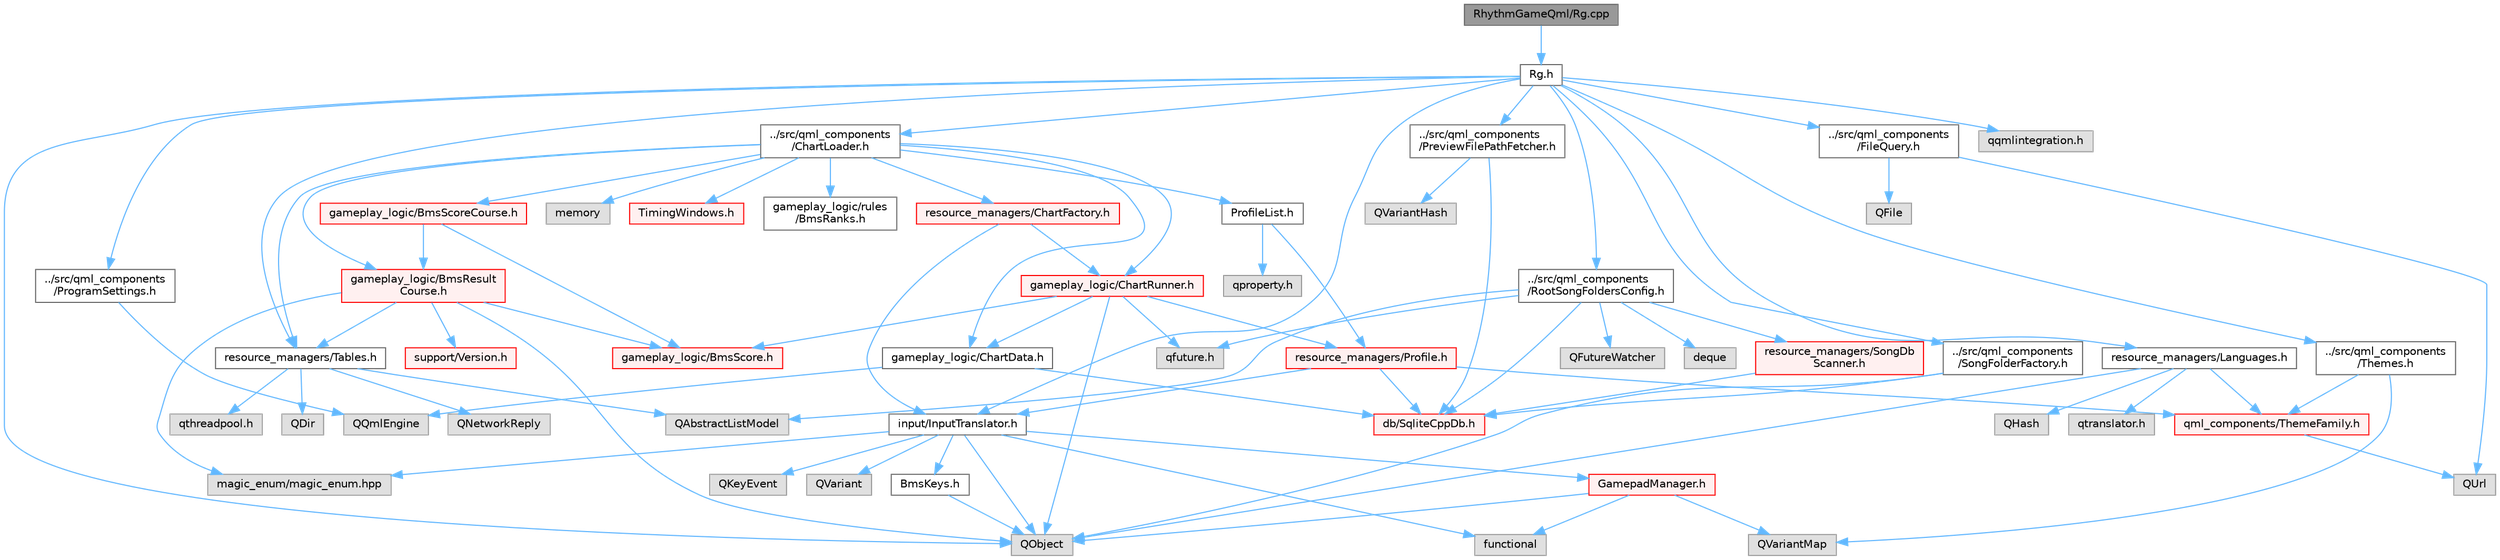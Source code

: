 digraph "RhythmGameQml/Rg.cpp"
{
 // LATEX_PDF_SIZE
  bgcolor="transparent";
  edge [fontname=Helvetica,fontsize=10,labelfontname=Helvetica,labelfontsize=10];
  node [fontname=Helvetica,fontsize=10,shape=box,height=0.2,width=0.4];
  Node1 [id="Node000001",label="RhythmGameQml/Rg.cpp",height=0.2,width=0.4,color="gray40", fillcolor="grey60", style="filled", fontcolor="black",tooltip=" "];
  Node1 -> Node2 [id="edge1_Node000001_Node000002",color="steelblue1",style="solid",tooltip=" "];
  Node2 [id="Node000002",label="Rg.h",height=0.2,width=0.4,color="grey40", fillcolor="white", style="filled",URL="$Rg_8h.html",tooltip=" "];
  Node2 -> Node3 [id="edge2_Node000002_Node000003",color="steelblue1",style="solid",tooltip=" "];
  Node3 [id="Node000003",label="../src/qml_components\l/ChartLoader.h",height=0.2,width=0.4,color="grey40", fillcolor="white", style="filled",URL="$ChartLoader_8h.html",tooltip=" "];
  Node3 -> Node4 [id="edge3_Node000003_Node000004",color="steelblue1",style="solid",tooltip=" "];
  Node4 [id="Node000004",label="ProfileList.h",height=0.2,width=0.4,color="grey40", fillcolor="white", style="filled",URL="$ProfileList_8h.html",tooltip=" "];
  Node4 -> Node5 [id="edge4_Node000004_Node000005",color="steelblue1",style="solid",tooltip=" "];
  Node5 [id="Node000005",label="resource_managers/Profile.h",height=0.2,width=0.4,color="red", fillcolor="#FFF0F0", style="filled",URL="$Profile_8h.html",tooltip=" "];
  Node5 -> Node14 [id="edge5_Node000005_Node000014",color="steelblue1",style="solid",tooltip=" "];
  Node14 [id="Node000014",label="db/SqliteCppDb.h",height=0.2,width=0.4,color="red", fillcolor="#FFF0F0", style="filled",URL="$SqliteCppDb_8h.html",tooltip=" "];
  Node5 -> Node25 [id="edge6_Node000005_Node000025",color="steelblue1",style="solid",tooltip=" "];
  Node25 [id="Node000025",label="input/InputTranslator.h",height=0.2,width=0.4,color="grey40", fillcolor="white", style="filled",URL="$InputTranslator_8h.html",tooltip=" "];
  Node25 -> Node26 [id="edge7_Node000025_Node000026",color="steelblue1",style="solid",tooltip=" "];
  Node26 [id="Node000026",label="BmsKeys.h",height=0.2,width=0.4,color="grey40", fillcolor="white", style="filled",URL="$BmsKeys_8h.html",tooltip=" "];
  Node26 -> Node10 [id="edge8_Node000026_Node000010",color="steelblue1",style="solid",tooltip=" "];
  Node10 [id="Node000010",label="QObject",height=0.2,width=0.4,color="grey60", fillcolor="#E0E0E0", style="filled",tooltip=" "];
  Node25 -> Node27 [id="edge9_Node000025_Node000027",color="steelblue1",style="solid",tooltip=" "];
  Node27 [id="Node000027",label="GamepadManager.h",height=0.2,width=0.4,color="red", fillcolor="#FFF0F0", style="filled",URL="$GamepadManager_8h.html",tooltip=" "];
  Node27 -> Node10 [id="edge10_Node000027_Node000010",color="steelblue1",style="solid",tooltip=" "];
  Node27 -> Node30 [id="edge11_Node000027_Node000030",color="steelblue1",style="solid",tooltip=" "];
  Node30 [id="Node000030",label="QVariantMap",height=0.2,width=0.4,color="grey60", fillcolor="#E0E0E0", style="filled",tooltip=" "];
  Node27 -> Node31 [id="edge12_Node000027_Node000031",color="steelblue1",style="solid",tooltip=" "];
  Node31 [id="Node000031",label="functional",height=0.2,width=0.4,color="grey60", fillcolor="#E0E0E0", style="filled",tooltip=" "];
  Node25 -> Node32 [id="edge13_Node000025_Node000032",color="steelblue1",style="solid",tooltip=" "];
  Node32 [id="Node000032",label="QKeyEvent",height=0.2,width=0.4,color="grey60", fillcolor="#E0E0E0", style="filled",tooltip=" "];
  Node25 -> Node10 [id="edge14_Node000025_Node000010",color="steelblue1",style="solid",tooltip=" "];
  Node25 -> Node33 [id="edge15_Node000025_Node000033",color="steelblue1",style="solid",tooltip=" "];
  Node33 [id="Node000033",label="QVariant",height=0.2,width=0.4,color="grey60", fillcolor="#E0E0E0", style="filled",tooltip=" "];
  Node25 -> Node34 [id="edge16_Node000025_Node000034",color="steelblue1",style="solid",tooltip=" "];
  Node34 [id="Node000034",label="magic_enum/magic_enum.hpp",height=0.2,width=0.4,color="grey60", fillcolor="#E0E0E0", style="filled",tooltip=" "];
  Node25 -> Node31 [id="edge17_Node000025_Node000031",color="steelblue1",style="solid",tooltip=" "];
  Node5 -> Node7 [id="edge18_Node000005_Node000007",color="steelblue1",style="solid",tooltip=" "];
  Node7 [id="Node000007",label="qml_components/ThemeFamily.h",height=0.2,width=0.4,color="red", fillcolor="#FFF0F0", style="filled",URL="$ThemeFamily_8h.html",tooltip=" "];
  Node7 -> Node9 [id="edge19_Node000007_Node000009",color="steelblue1",style="solid",tooltip=" "];
  Node9 [id="Node000009",label="QUrl",height=0.2,width=0.4,color="grey60", fillcolor="#E0E0E0", style="filled",tooltip=" "];
  Node4 -> Node54 [id="edge20_Node000004_Node000054",color="steelblue1",style="solid",tooltip=" "];
  Node54 [id="Node000054",label="qproperty.h",height=0.2,width=0.4,color="grey60", fillcolor="#E0E0E0", style="filled",tooltip=" "];
  Node3 -> Node55 [id="edge21_Node000003_Node000055",color="steelblue1",style="solid",tooltip=" "];
  Node55 [id="Node000055",label="gameplay_logic/BmsResult\lCourse.h",height=0.2,width=0.4,color="red", fillcolor="#FFF0F0", style="filled",URL="$BmsResultCourse_8h.html",tooltip=" "];
  Node55 -> Node37 [id="edge22_Node000055_Node000037",color="steelblue1",style="solid",tooltip=" "];
  Node37 [id="Node000037",label="gameplay_logic/BmsScore.h",height=0.2,width=0.4,color="red", fillcolor="#FFF0F0", style="filled",URL="$BmsScore_8h.html",tooltip=" "];
  Node55 -> Node49 [id="edge23_Node000055_Node000049",color="steelblue1",style="solid",tooltip=" "];
  Node49 [id="Node000049",label="resource_managers/Tables.h",height=0.2,width=0.4,color="grey40", fillcolor="white", style="filled",URL="$Tables_8h.html",tooltip=" "];
  Node49 -> Node50 [id="edge24_Node000049_Node000050",color="steelblue1",style="solid",tooltip=" "];
  Node50 [id="Node000050",label="QAbstractListModel",height=0.2,width=0.4,color="grey60", fillcolor="#E0E0E0", style="filled",tooltip=" "];
  Node49 -> Node51 [id="edge25_Node000049_Node000051",color="steelblue1",style="solid",tooltip=" "];
  Node51 [id="Node000051",label="QDir",height=0.2,width=0.4,color="grey60", fillcolor="#E0E0E0", style="filled",tooltip=" "];
  Node49 -> Node52 [id="edge26_Node000049_Node000052",color="steelblue1",style="solid",tooltip=" "];
  Node52 [id="Node000052",label="QNetworkReply",height=0.2,width=0.4,color="grey60", fillcolor="#E0E0E0", style="filled",tooltip=" "];
  Node49 -> Node53 [id="edge27_Node000049_Node000053",color="steelblue1",style="solid",tooltip=" "];
  Node53 [id="Node000053",label="qthreadpool.h",height=0.2,width=0.4,color="grey60", fillcolor="#E0E0E0", style="filled",tooltip=" "];
  Node55 -> Node42 [id="edge28_Node000055_Node000042",color="steelblue1",style="solid",tooltip=" "];
  Node42 [id="Node000042",label="support/Version.h",height=0.2,width=0.4,color="red", fillcolor="#FFF0F0", style="filled",URL="$Version_8h.html",tooltip=" "];
  Node55 -> Node10 [id="edge29_Node000055_Node000010",color="steelblue1",style="solid",tooltip=" "];
  Node55 -> Node34 [id="edge30_Node000055_Node000034",color="steelblue1",style="solid",tooltip=" "];
  Node3 -> Node56 [id="edge31_Node000003_Node000056",color="steelblue1",style="solid",tooltip=" "];
  Node56 [id="Node000056",label="gameplay_logic/BmsScoreCourse.h",height=0.2,width=0.4,color="red", fillcolor="#FFF0F0", style="filled",URL="$BmsScoreCourse_8h.html",tooltip=" "];
  Node56 -> Node55 [id="edge32_Node000056_Node000055",color="steelblue1",style="solid",tooltip=" "];
  Node56 -> Node37 [id="edge33_Node000056_Node000037",color="steelblue1",style="solid",tooltip=" "];
  Node3 -> Node57 [id="edge34_Node000003_Node000057",color="steelblue1",style="solid",tooltip=" "];
  Node57 [id="Node000057",label="memory",height=0.2,width=0.4,color="grey60", fillcolor="#E0E0E0", style="filled",tooltip=" "];
  Node3 -> Node58 [id="edge35_Node000003_Node000058",color="steelblue1",style="solid",tooltip=" "];
  Node58 [id="Node000058",label="gameplay_logic/ChartData.h",height=0.2,width=0.4,color="grey40", fillcolor="white", style="filled",URL="$ChartData_8h.html",tooltip=" "];
  Node58 -> Node59 [id="edge36_Node000058_Node000059",color="steelblue1",style="solid",tooltip=" "];
  Node59 [id="Node000059",label="QQmlEngine",height=0.2,width=0.4,color="grey60", fillcolor="#E0E0E0", style="filled",tooltip=" "];
  Node58 -> Node14 [id="edge37_Node000058_Node000014",color="steelblue1",style="solid",tooltip=" "];
  Node3 -> Node60 [id="edge38_Node000003_Node000060",color="steelblue1",style="solid",tooltip=" "];
  Node60 [id="Node000060",label="gameplay_logic/ChartRunner.h",height=0.2,width=0.4,color="red", fillcolor="#FFF0F0", style="filled",URL="$ChartRunner_8h.html",tooltip=" "];
  Node60 -> Node10 [id="edge39_Node000060_Node000010",color="steelblue1",style="solid",tooltip=" "];
  Node60 -> Node58 [id="edge40_Node000060_Node000058",color="steelblue1",style="solid",tooltip=" "];
  Node60 -> Node37 [id="edge41_Node000060_Node000037",color="steelblue1",style="solid",tooltip=" "];
  Node60 -> Node5 [id="edge42_Node000060_Node000005",color="steelblue1",style="solid",tooltip=" "];
  Node60 -> Node90 [id="edge43_Node000060_Node000090",color="steelblue1",style="solid",tooltip=" "];
  Node90 [id="Node000090",label="qfuture.h",height=0.2,width=0.4,color="grey60", fillcolor="#E0E0E0", style="filled",tooltip=" "];
  Node3 -> Node92 [id="edge44_Node000003_Node000092",color="steelblue1",style="solid",tooltip=" "];
  Node92 [id="Node000092",label="resource_managers/ChartFactory.h",height=0.2,width=0.4,color="red", fillcolor="#FFF0F0", style="filled",URL="$ChartFactory_8h.html",tooltip=" "];
  Node92 -> Node60 [id="edge45_Node000092_Node000060",color="steelblue1",style="solid",tooltip=" "];
  Node92 -> Node25 [id="edge46_Node000092_Node000025",color="steelblue1",style="solid",tooltip=" "];
  Node3 -> Node74 [id="edge47_Node000003_Node000074",color="steelblue1",style="solid",tooltip=" "];
  Node74 [id="Node000074",label="TimingWindows.h",height=0.2,width=0.4,color="red", fillcolor="#FFF0F0", style="filled",URL="$TimingWindows_8h.html",tooltip=" "];
  Node3 -> Node94 [id="edge48_Node000003_Node000094",color="steelblue1",style="solid",tooltip=" "];
  Node94 [id="Node000094",label="gameplay_logic/rules\l/BmsRanks.h",height=0.2,width=0.4,color="grey40", fillcolor="white", style="filled",URL="$BmsRanks_8h.html",tooltip=" "];
  Node3 -> Node49 [id="edge49_Node000003_Node000049",color="steelblue1",style="solid",tooltip=" "];
  Node2 -> Node95 [id="edge50_Node000002_Node000095",color="steelblue1",style="solid",tooltip=" "];
  Node95 [id="Node000095",label="../src/qml_components\l/FileQuery.h",height=0.2,width=0.4,color="grey40", fillcolor="white", style="filled",URL="$FileQuery_8h.html",tooltip=" "];
  Node95 -> Node9 [id="edge51_Node000095_Node000009",color="steelblue1",style="solid",tooltip=" "];
  Node95 -> Node96 [id="edge52_Node000095_Node000096",color="steelblue1",style="solid",tooltip=" "];
  Node96 [id="Node000096",label="QFile",height=0.2,width=0.4,color="grey60", fillcolor="#E0E0E0", style="filled",tooltip=" "];
  Node2 -> Node97 [id="edge53_Node000002_Node000097",color="steelblue1",style="solid",tooltip=" "];
  Node97 [id="Node000097",label="../src/qml_components\l/PreviewFilePathFetcher.h",height=0.2,width=0.4,color="grey40", fillcolor="white", style="filled",URL="$PreviewFilePathFetcher_8h.html",tooltip=" "];
  Node97 -> Node98 [id="edge54_Node000097_Node000098",color="steelblue1",style="solid",tooltip=" "];
  Node98 [id="Node000098",label="QVariantHash",height=0.2,width=0.4,color="grey60", fillcolor="#E0E0E0", style="filled",tooltip=" "];
  Node97 -> Node14 [id="edge55_Node000097_Node000014",color="steelblue1",style="solid",tooltip=" "];
  Node2 -> Node99 [id="edge56_Node000002_Node000099",color="steelblue1",style="solid",tooltip=" "];
  Node99 [id="Node000099",label="../src/qml_components\l/ProgramSettings.h",height=0.2,width=0.4,color="grey40", fillcolor="white", style="filled",URL="$ProgramSettings_8h.html",tooltip=" "];
  Node99 -> Node59 [id="edge57_Node000099_Node000059",color="steelblue1",style="solid",tooltip=" "];
  Node2 -> Node100 [id="edge58_Node000002_Node000100",color="steelblue1",style="solid",tooltip=" "];
  Node100 [id="Node000100",label="../src/qml_components\l/RootSongFoldersConfig.h",height=0.2,width=0.4,color="grey40", fillcolor="white", style="filled",URL="$RootSongFoldersConfig_8h.html",tooltip=" "];
  Node100 -> Node14 [id="edge59_Node000100_Node000014",color="steelblue1",style="solid",tooltip=" "];
  Node100 -> Node101 [id="edge60_Node000100_Node000101",color="steelblue1",style="solid",tooltip=" "];
  Node101 [id="Node000101",label="resource_managers/SongDb\lScanner.h",height=0.2,width=0.4,color="red", fillcolor="#FFF0F0", style="filled",URL="$SongDbScanner_8h.html",tooltip=" "];
  Node101 -> Node14 [id="edge61_Node000101_Node000014",color="steelblue1",style="solid",tooltip=" "];
  Node100 -> Node90 [id="edge62_Node000100_Node000090",color="steelblue1",style="solid",tooltip=" "];
  Node100 -> Node50 [id="edge63_Node000100_Node000050",color="steelblue1",style="solid",tooltip=" "];
  Node100 -> Node102 [id="edge64_Node000100_Node000102",color="steelblue1",style="solid",tooltip=" "];
  Node102 [id="Node000102",label="QFutureWatcher",height=0.2,width=0.4,color="grey60", fillcolor="#E0E0E0", style="filled",tooltip=" "];
  Node100 -> Node103 [id="edge65_Node000100_Node000103",color="steelblue1",style="solid",tooltip=" "];
  Node103 [id="Node000103",label="deque",height=0.2,width=0.4,color="grey60", fillcolor="#E0E0E0", style="filled",tooltip=" "];
  Node2 -> Node104 [id="edge66_Node000002_Node000104",color="steelblue1",style="solid",tooltip=" "];
  Node104 [id="Node000104",label="../src/qml_components\l/SongFolderFactory.h",height=0.2,width=0.4,color="grey40", fillcolor="white", style="filled",URL="$SongFolderFactory_8h.html",tooltip=" "];
  Node104 -> Node14 [id="edge67_Node000104_Node000014",color="steelblue1",style="solid",tooltip=" "];
  Node104 -> Node10 [id="edge68_Node000104_Node000010",color="steelblue1",style="solid",tooltip=" "];
  Node2 -> Node105 [id="edge69_Node000002_Node000105",color="steelblue1",style="solid",tooltip=" "];
  Node105 [id="Node000105",label="../src/qml_components\l/Themes.h",height=0.2,width=0.4,color="grey40", fillcolor="white", style="filled",URL="$Themes_8h.html",tooltip=" "];
  Node105 -> Node7 [id="edge70_Node000105_Node000007",color="steelblue1",style="solid",tooltip=" "];
  Node105 -> Node30 [id="edge71_Node000105_Node000030",color="steelblue1",style="solid",tooltip=" "];
  Node2 -> Node25 [id="edge72_Node000002_Node000025",color="steelblue1",style="solid",tooltip=" "];
  Node2 -> Node106 [id="edge73_Node000002_Node000106",color="steelblue1",style="solid",tooltip=" "];
  Node106 [id="Node000106",label="resource_managers/Languages.h",height=0.2,width=0.4,color="grey40", fillcolor="white", style="filled",URL="$Languages_8h.html",tooltip=" "];
  Node106 -> Node7 [id="edge74_Node000106_Node000007",color="steelblue1",style="solid",tooltip=" "];
  Node106 -> Node107 [id="edge75_Node000106_Node000107",color="steelblue1",style="solid",tooltip=" "];
  Node107 [id="Node000107",label="QHash",height=0.2,width=0.4,color="grey60", fillcolor="#E0E0E0", style="filled",tooltip=" "];
  Node106 -> Node10 [id="edge76_Node000106_Node000010",color="steelblue1",style="solid",tooltip=" "];
  Node106 -> Node108 [id="edge77_Node000106_Node000108",color="steelblue1",style="solid",tooltip=" "];
  Node108 [id="Node000108",label="qtranslator.h",height=0.2,width=0.4,color="grey60", fillcolor="#E0E0E0", style="filled",tooltip=" "];
  Node2 -> Node49 [id="edge78_Node000002_Node000049",color="steelblue1",style="solid",tooltip=" "];
  Node2 -> Node10 [id="edge79_Node000002_Node000010",color="steelblue1",style="solid",tooltip=" "];
  Node2 -> Node109 [id="edge80_Node000002_Node000109",color="steelblue1",style="solid",tooltip=" "];
  Node109 [id="Node000109",label="qqmlintegration.h",height=0.2,width=0.4,color="grey60", fillcolor="#E0E0E0", style="filled",tooltip=" "];
}
